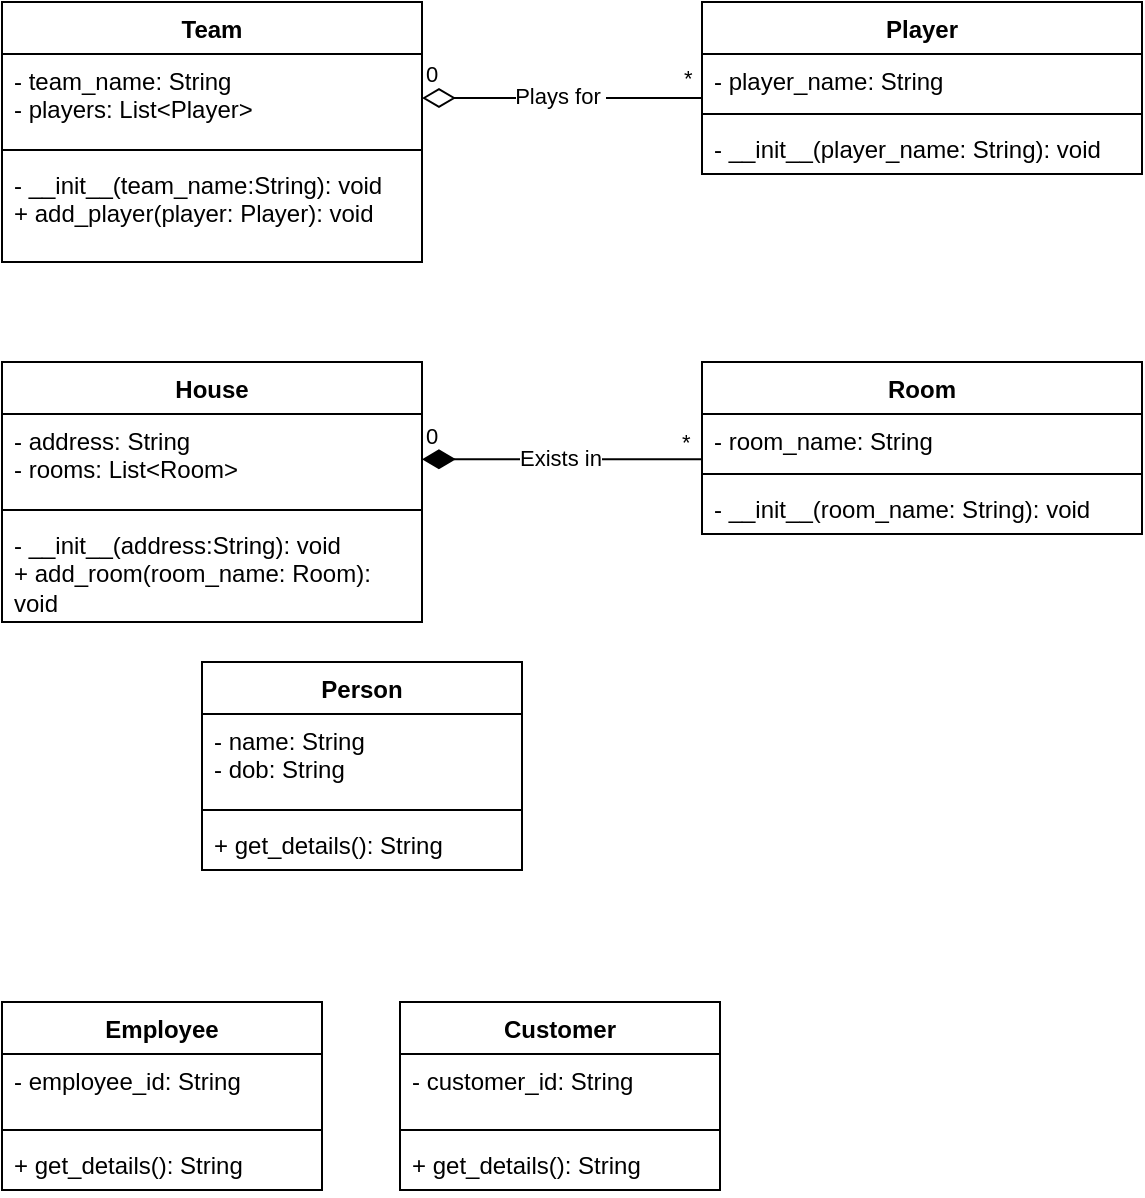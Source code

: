 <mxfile version="24.4.9" type="github">
  <diagram name="Page-1" id="9CZx_6qBKFA7619yqMS9">
    <mxGraphModel dx="658" dy="426" grid="1" gridSize="10" guides="1" tooltips="1" connect="1" arrows="1" fold="1" page="1" pageScale="1" pageWidth="850" pageHeight="1100" math="0" shadow="0">
      <root>
        <mxCell id="0" />
        <mxCell id="1" parent="0" />
        <mxCell id="gAkpdMwqmFFtqxrWUd-V-1" value="Player" style="swimlane;fontStyle=1;align=center;verticalAlign=top;childLayout=stackLayout;horizontal=1;startSize=26;horizontalStack=0;resizeParent=1;resizeParentMax=0;resizeLast=0;collapsible=1;marginBottom=0;whiteSpace=wrap;html=1;" vertex="1" parent="1">
          <mxGeometry x="390" y="40" width="220" height="86" as="geometry" />
        </mxCell>
        <mxCell id="gAkpdMwqmFFtqxrWUd-V-2" value="- player_name: String" style="text;strokeColor=none;fillColor=none;align=left;verticalAlign=top;spacingLeft=4;spacingRight=4;overflow=hidden;rotatable=0;points=[[0,0.5],[1,0.5]];portConstraint=eastwest;whiteSpace=wrap;html=1;" vertex="1" parent="gAkpdMwqmFFtqxrWUd-V-1">
          <mxGeometry y="26" width="220" height="26" as="geometry" />
        </mxCell>
        <mxCell id="gAkpdMwqmFFtqxrWUd-V-3" value="" style="line;strokeWidth=1;fillColor=none;align=left;verticalAlign=middle;spacingTop=-1;spacingLeft=3;spacingRight=3;rotatable=0;labelPosition=right;points=[];portConstraint=eastwest;strokeColor=inherit;" vertex="1" parent="gAkpdMwqmFFtqxrWUd-V-1">
          <mxGeometry y="52" width="220" height="8" as="geometry" />
        </mxCell>
        <mxCell id="gAkpdMwqmFFtqxrWUd-V-4" value="- __init__(player_name: String): void" style="text;strokeColor=none;fillColor=none;align=left;verticalAlign=top;spacingLeft=4;spacingRight=4;overflow=hidden;rotatable=0;points=[[0,0.5],[1,0.5]];portConstraint=eastwest;whiteSpace=wrap;html=1;" vertex="1" parent="gAkpdMwqmFFtqxrWUd-V-1">
          <mxGeometry y="60" width="220" height="26" as="geometry" />
        </mxCell>
        <mxCell id="gAkpdMwqmFFtqxrWUd-V-5" value="Team" style="swimlane;fontStyle=1;align=center;verticalAlign=top;childLayout=stackLayout;horizontal=1;startSize=26;horizontalStack=0;resizeParent=1;resizeParentMax=0;resizeLast=0;collapsible=1;marginBottom=0;whiteSpace=wrap;html=1;" vertex="1" parent="1">
          <mxGeometry x="40" y="40" width="210" height="130" as="geometry" />
        </mxCell>
        <mxCell id="gAkpdMwqmFFtqxrWUd-V-6" value="- team_name: String&lt;div&gt;- players: List&amp;lt;Player&amp;gt;&lt;/div&gt;" style="text;strokeColor=none;fillColor=none;align=left;verticalAlign=top;spacingLeft=4;spacingRight=4;overflow=hidden;rotatable=0;points=[[0,0.5],[1,0.5]];portConstraint=eastwest;whiteSpace=wrap;html=1;" vertex="1" parent="gAkpdMwqmFFtqxrWUd-V-5">
          <mxGeometry y="26" width="210" height="44" as="geometry" />
        </mxCell>
        <mxCell id="gAkpdMwqmFFtqxrWUd-V-7" value="" style="line;strokeWidth=1;fillColor=none;align=left;verticalAlign=middle;spacingTop=-1;spacingLeft=3;spacingRight=3;rotatable=0;labelPosition=right;points=[];portConstraint=eastwest;strokeColor=inherit;" vertex="1" parent="gAkpdMwqmFFtqxrWUd-V-5">
          <mxGeometry y="70" width="210" height="8" as="geometry" />
        </mxCell>
        <mxCell id="gAkpdMwqmFFtqxrWUd-V-8" value="&lt;div&gt;- __init__(team_name:String): void&lt;/div&gt;+ add_player(player: Player): void" style="text;strokeColor=none;fillColor=none;align=left;verticalAlign=top;spacingLeft=4;spacingRight=4;overflow=hidden;rotatable=0;points=[[0,0.5],[1,0.5]];portConstraint=eastwest;whiteSpace=wrap;html=1;" vertex="1" parent="gAkpdMwqmFFtqxrWUd-V-5">
          <mxGeometry y="78" width="210" height="52" as="geometry" />
        </mxCell>
        <mxCell id="gAkpdMwqmFFtqxrWUd-V-9" value="0" style="endArrow=none;html=1;endSize=12;startArrow=diamondThin;startSize=14;startFill=0;edgeStyle=orthogonalEdgeStyle;align=left;verticalAlign=bottom;rounded=0;exitX=1;exitY=0.5;exitDx=0;exitDy=0;endFill=0;" edge="1" parent="1" source="gAkpdMwqmFFtqxrWUd-V-6">
          <mxGeometry x="-1" y="3" relative="1" as="geometry">
            <mxPoint x="340" y="320" as="sourcePoint" />
            <mxPoint x="390" y="88" as="targetPoint" />
          </mxGeometry>
        </mxCell>
        <mxCell id="gAkpdMwqmFFtqxrWUd-V-10" value="Plays for&amp;nbsp;" style="edgeLabel;html=1;align=center;verticalAlign=middle;resizable=0;points=[];" vertex="1" connectable="0" parent="gAkpdMwqmFFtqxrWUd-V-9">
          <mxGeometry x="-0.018" y="1" relative="1" as="geometry">
            <mxPoint as="offset" />
          </mxGeometry>
        </mxCell>
        <mxCell id="gAkpdMwqmFFtqxrWUd-V-14" value="&lt;span style=&quot;color: rgb(0, 0, 0); font-family: Helvetica; font-size: 11px; font-style: normal; font-variant-ligatures: normal; font-variant-caps: normal; font-weight: 400; letter-spacing: normal; orphans: 2; text-align: left; text-indent: 0px; text-transform: none; widows: 2; word-spacing: 0px; -webkit-text-stroke-width: 0px; white-space: nowrap; background-color: rgb(255, 255, 255); text-decoration-thickness: initial; text-decoration-style: initial; text-decoration-color: initial; display: inline !important; float: none;&quot;&gt;*&lt;/span&gt;" style="text;whiteSpace=wrap;html=1;" vertex="1" parent="1">
          <mxGeometry x="379" y="64" width="20" height="20" as="geometry" />
        </mxCell>
        <mxCell id="gAkpdMwqmFFtqxrWUd-V-18" value="Room" style="swimlane;fontStyle=1;align=center;verticalAlign=top;childLayout=stackLayout;horizontal=1;startSize=26;horizontalStack=0;resizeParent=1;resizeParentMax=0;resizeLast=0;collapsible=1;marginBottom=0;whiteSpace=wrap;html=1;" vertex="1" parent="1">
          <mxGeometry x="390" y="220" width="220" height="86" as="geometry" />
        </mxCell>
        <mxCell id="gAkpdMwqmFFtqxrWUd-V-19" value="- room_name: String" style="text;strokeColor=none;fillColor=none;align=left;verticalAlign=top;spacingLeft=4;spacingRight=4;overflow=hidden;rotatable=0;points=[[0,0.5],[1,0.5]];portConstraint=eastwest;whiteSpace=wrap;html=1;" vertex="1" parent="gAkpdMwqmFFtqxrWUd-V-18">
          <mxGeometry y="26" width="220" height="26" as="geometry" />
        </mxCell>
        <mxCell id="gAkpdMwqmFFtqxrWUd-V-20" value="" style="line;strokeWidth=1;fillColor=none;align=left;verticalAlign=middle;spacingTop=-1;spacingLeft=3;spacingRight=3;rotatable=0;labelPosition=right;points=[];portConstraint=eastwest;strokeColor=inherit;" vertex="1" parent="gAkpdMwqmFFtqxrWUd-V-18">
          <mxGeometry y="52" width="220" height="8" as="geometry" />
        </mxCell>
        <mxCell id="gAkpdMwqmFFtqxrWUd-V-21" value="- __init__(room_name: String): void" style="text;strokeColor=none;fillColor=none;align=left;verticalAlign=top;spacingLeft=4;spacingRight=4;overflow=hidden;rotatable=0;points=[[0,0.5],[1,0.5]];portConstraint=eastwest;whiteSpace=wrap;html=1;" vertex="1" parent="gAkpdMwqmFFtqxrWUd-V-18">
          <mxGeometry y="60" width="220" height="26" as="geometry" />
        </mxCell>
        <mxCell id="gAkpdMwqmFFtqxrWUd-V-22" value="House" style="swimlane;fontStyle=1;align=center;verticalAlign=top;childLayout=stackLayout;horizontal=1;startSize=26;horizontalStack=0;resizeParent=1;resizeParentMax=0;resizeLast=0;collapsible=1;marginBottom=0;whiteSpace=wrap;html=1;" vertex="1" parent="1">
          <mxGeometry x="40" y="220" width="210" height="130" as="geometry" />
        </mxCell>
        <mxCell id="gAkpdMwqmFFtqxrWUd-V-23" value="- address: String&lt;div&gt;- rooms: List&amp;lt;Room&amp;gt;&lt;/div&gt;" style="text;strokeColor=none;fillColor=none;align=left;verticalAlign=top;spacingLeft=4;spacingRight=4;overflow=hidden;rotatable=0;points=[[0,0.5],[1,0.5]];portConstraint=eastwest;whiteSpace=wrap;html=1;" vertex="1" parent="gAkpdMwqmFFtqxrWUd-V-22">
          <mxGeometry y="26" width="210" height="44" as="geometry" />
        </mxCell>
        <mxCell id="gAkpdMwqmFFtqxrWUd-V-24" value="" style="line;strokeWidth=1;fillColor=none;align=left;verticalAlign=middle;spacingTop=-1;spacingLeft=3;spacingRight=3;rotatable=0;labelPosition=right;points=[];portConstraint=eastwest;strokeColor=inherit;" vertex="1" parent="gAkpdMwqmFFtqxrWUd-V-22">
          <mxGeometry y="70" width="210" height="8" as="geometry" />
        </mxCell>
        <mxCell id="gAkpdMwqmFFtqxrWUd-V-25" value="&lt;div&gt;- __init__(address:String): void&lt;/div&gt;+ add_room(room_name: Room): void" style="text;strokeColor=none;fillColor=none;align=left;verticalAlign=top;spacingLeft=4;spacingRight=4;overflow=hidden;rotatable=0;points=[[0,0.5],[1,0.5]];portConstraint=eastwest;whiteSpace=wrap;html=1;" vertex="1" parent="gAkpdMwqmFFtqxrWUd-V-22">
          <mxGeometry y="78" width="210" height="52" as="geometry" />
        </mxCell>
        <mxCell id="gAkpdMwqmFFtqxrWUd-V-27" value="0" style="endArrow=none;html=1;endSize=12;startArrow=diamondThin;startSize=14;startFill=1;edgeStyle=orthogonalEdgeStyle;align=left;verticalAlign=bottom;rounded=0;exitX=1;exitY=0.5;exitDx=0;exitDy=0;endFill=0;" edge="1" parent="1">
          <mxGeometry x="-1" y="3" relative="1" as="geometry">
            <mxPoint x="249.97" y="268.66" as="sourcePoint" />
            <mxPoint x="389.97" y="268.66" as="targetPoint" />
          </mxGeometry>
        </mxCell>
        <mxCell id="gAkpdMwqmFFtqxrWUd-V-28" value="Exists in" style="edgeLabel;html=1;align=center;verticalAlign=middle;resizable=0;points=[];" vertex="1" connectable="0" parent="gAkpdMwqmFFtqxrWUd-V-27">
          <mxGeometry x="-0.018" y="1" relative="1" as="geometry">
            <mxPoint as="offset" />
          </mxGeometry>
        </mxCell>
        <mxCell id="gAkpdMwqmFFtqxrWUd-V-32" value="&lt;span style=&quot;color: rgb(0, 0, 0); font-family: Helvetica; font-size: 11px; font-style: normal; font-variant-ligatures: normal; font-variant-caps: normal; font-weight: 400; letter-spacing: normal; orphans: 2; text-align: left; text-indent: 0px; text-transform: none; widows: 2; word-spacing: 0px; -webkit-text-stroke-width: 0px; white-space: nowrap; background-color: rgb(255, 255, 255); text-decoration-thickness: initial; text-decoration-style: initial; text-decoration-color: initial; display: inline !important; float: none;&quot;&gt;*&lt;/span&gt;" style="text;whiteSpace=wrap;html=1;" vertex="1" parent="1">
          <mxGeometry x="378" y="246" width="20" height="20" as="geometry" />
        </mxCell>
        <mxCell id="gAkpdMwqmFFtqxrWUd-V-33" value="Person" style="swimlane;fontStyle=1;align=center;verticalAlign=top;childLayout=stackLayout;horizontal=1;startSize=26;horizontalStack=0;resizeParent=1;resizeParentMax=0;resizeLast=0;collapsible=1;marginBottom=0;whiteSpace=wrap;html=1;" vertex="1" parent="1">
          <mxGeometry x="140" y="370" width="160" height="104" as="geometry" />
        </mxCell>
        <mxCell id="gAkpdMwqmFFtqxrWUd-V-34" value="- name: String&lt;div&gt;- dob: String&lt;/div&gt;" style="text;strokeColor=none;fillColor=none;align=left;verticalAlign=top;spacingLeft=4;spacingRight=4;overflow=hidden;rotatable=0;points=[[0,0.5],[1,0.5]];portConstraint=eastwest;whiteSpace=wrap;html=1;" vertex="1" parent="gAkpdMwqmFFtqxrWUd-V-33">
          <mxGeometry y="26" width="160" height="44" as="geometry" />
        </mxCell>
        <mxCell id="gAkpdMwqmFFtqxrWUd-V-35" value="" style="line;strokeWidth=1;fillColor=none;align=left;verticalAlign=middle;spacingTop=-1;spacingLeft=3;spacingRight=3;rotatable=0;labelPosition=right;points=[];portConstraint=eastwest;strokeColor=inherit;" vertex="1" parent="gAkpdMwqmFFtqxrWUd-V-33">
          <mxGeometry y="70" width="160" height="8" as="geometry" />
        </mxCell>
        <mxCell id="gAkpdMwqmFFtqxrWUd-V-36" value="+ get_details(): String" style="text;strokeColor=none;fillColor=none;align=left;verticalAlign=top;spacingLeft=4;spacingRight=4;overflow=hidden;rotatable=0;points=[[0,0.5],[1,0.5]];portConstraint=eastwest;whiteSpace=wrap;html=1;" vertex="1" parent="gAkpdMwqmFFtqxrWUd-V-33">
          <mxGeometry y="78" width="160" height="26" as="geometry" />
        </mxCell>
        <mxCell id="gAkpdMwqmFFtqxrWUd-V-37" value="Employee" style="swimlane;fontStyle=1;align=center;verticalAlign=top;childLayout=stackLayout;horizontal=1;startSize=26;horizontalStack=0;resizeParent=1;resizeParentMax=0;resizeLast=0;collapsible=1;marginBottom=0;whiteSpace=wrap;html=1;" vertex="1" parent="1">
          <mxGeometry x="40" y="540" width="160" height="94" as="geometry" />
        </mxCell>
        <mxCell id="gAkpdMwqmFFtqxrWUd-V-38" value="- employee_id: String" style="text;strokeColor=none;fillColor=none;align=left;verticalAlign=top;spacingLeft=4;spacingRight=4;overflow=hidden;rotatable=0;points=[[0,0.5],[1,0.5]];portConstraint=eastwest;whiteSpace=wrap;html=1;" vertex="1" parent="gAkpdMwqmFFtqxrWUd-V-37">
          <mxGeometry y="26" width="160" height="34" as="geometry" />
        </mxCell>
        <mxCell id="gAkpdMwqmFFtqxrWUd-V-39" value="" style="line;strokeWidth=1;fillColor=none;align=left;verticalAlign=middle;spacingTop=-1;spacingLeft=3;spacingRight=3;rotatable=0;labelPosition=right;points=[];portConstraint=eastwest;strokeColor=inherit;" vertex="1" parent="gAkpdMwqmFFtqxrWUd-V-37">
          <mxGeometry y="60" width="160" height="8" as="geometry" />
        </mxCell>
        <mxCell id="gAkpdMwqmFFtqxrWUd-V-40" value="+ get_details(): String" style="text;strokeColor=none;fillColor=none;align=left;verticalAlign=top;spacingLeft=4;spacingRight=4;overflow=hidden;rotatable=0;points=[[0,0.5],[1,0.5]];portConstraint=eastwest;whiteSpace=wrap;html=1;" vertex="1" parent="gAkpdMwqmFFtqxrWUd-V-37">
          <mxGeometry y="68" width="160" height="26" as="geometry" />
        </mxCell>
        <mxCell id="gAkpdMwqmFFtqxrWUd-V-41" value="Customer" style="swimlane;fontStyle=1;align=center;verticalAlign=top;childLayout=stackLayout;horizontal=1;startSize=26;horizontalStack=0;resizeParent=1;resizeParentMax=0;resizeLast=0;collapsible=1;marginBottom=0;whiteSpace=wrap;html=1;" vertex="1" parent="1">
          <mxGeometry x="239" y="540" width="160" height="94" as="geometry" />
        </mxCell>
        <mxCell id="gAkpdMwqmFFtqxrWUd-V-42" value="- customer_id: String" style="text;strokeColor=none;fillColor=none;align=left;verticalAlign=top;spacingLeft=4;spacingRight=4;overflow=hidden;rotatable=0;points=[[0,0.5],[1,0.5]];portConstraint=eastwest;whiteSpace=wrap;html=1;" vertex="1" parent="gAkpdMwqmFFtqxrWUd-V-41">
          <mxGeometry y="26" width="160" height="34" as="geometry" />
        </mxCell>
        <mxCell id="gAkpdMwqmFFtqxrWUd-V-43" value="" style="line;strokeWidth=1;fillColor=none;align=left;verticalAlign=middle;spacingTop=-1;spacingLeft=3;spacingRight=3;rotatable=0;labelPosition=right;points=[];portConstraint=eastwest;strokeColor=inherit;" vertex="1" parent="gAkpdMwqmFFtqxrWUd-V-41">
          <mxGeometry y="60" width="160" height="8" as="geometry" />
        </mxCell>
        <mxCell id="gAkpdMwqmFFtqxrWUd-V-44" value="+ get_details(): String" style="text;strokeColor=none;fillColor=none;align=left;verticalAlign=top;spacingLeft=4;spacingRight=4;overflow=hidden;rotatable=0;points=[[0,0.5],[1,0.5]];portConstraint=eastwest;whiteSpace=wrap;html=1;" vertex="1" parent="gAkpdMwqmFFtqxrWUd-V-41">
          <mxGeometry y="68" width="160" height="26" as="geometry" />
        </mxCell>
      </root>
    </mxGraphModel>
  </diagram>
</mxfile>
